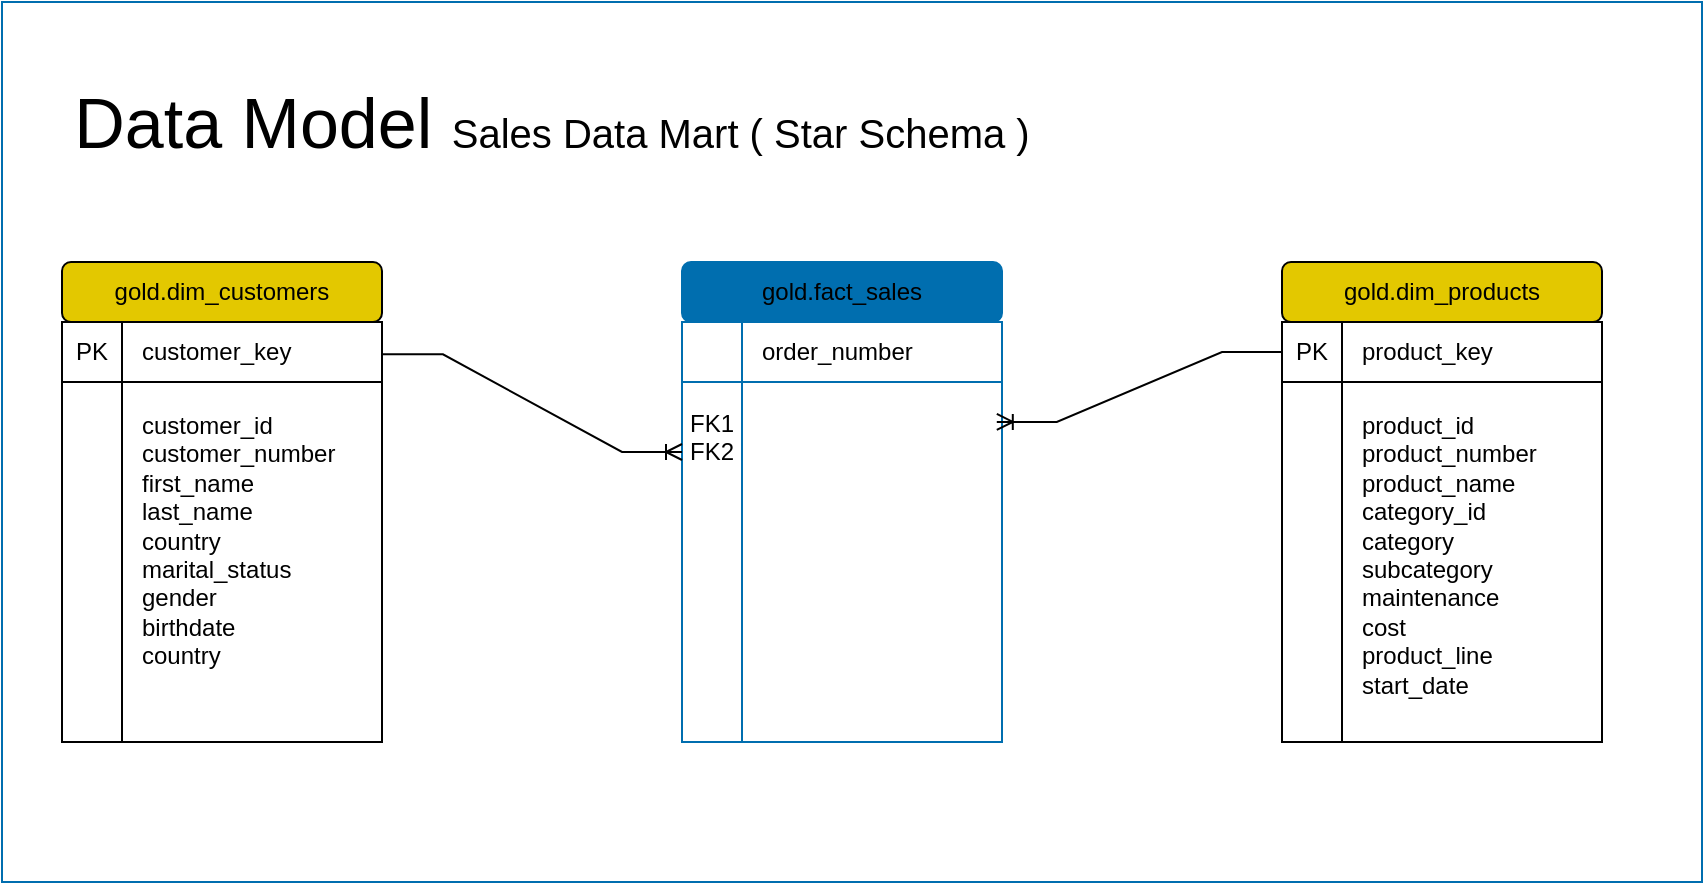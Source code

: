 <mxfile version="27.0.9">
  <diagram name="Page-1" id="qgbuB44TMR7rJGqlLMrJ">
    <mxGraphModel dx="1588" dy="1013" grid="1" gridSize="10" guides="1" tooltips="1" connect="1" arrows="1" fold="1" page="1" pageScale="1" pageWidth="850" pageHeight="1100" math="0" shadow="0">
      <root>
        <mxCell id="0" />
        <mxCell id="1" parent="0" />
        <mxCell id="JYD-wfhGwTzsFGYquKn4-1" value="" style="rounded=0;whiteSpace=wrap;html=1;strokeColor=light-dark(#006EAF, #7fc7f0);" vertex="1" parent="1">
          <mxGeometry x="140" y="170" width="850" height="440" as="geometry" />
        </mxCell>
        <mxCell id="JYD-wfhGwTzsFGYquKn4-2" value="&lt;font style=&quot;font-size: 35px;&quot;&gt;Data Model &lt;/font&gt;&lt;font style=&quot;font-size: 20px;&quot;&gt;Sales Data Mart ( Star Schema )&lt;/font&gt;" style="rounded=0;whiteSpace=wrap;html=1;strokeColor=none;" vertex="1" parent="1">
          <mxGeometry x="170" y="200" width="490" height="60" as="geometry" />
        </mxCell>
        <mxCell id="JYD-wfhGwTzsFGYquKn4-10" value="&lt;font style=&quot;color: rgb(0, 0, 0);&quot;&gt;gold.dim_customers&lt;/font&gt;" style="rounded=1;whiteSpace=wrap;html=1;fillColor=light-dark(#E3C800,#EEDD5D);" vertex="1" parent="1">
          <mxGeometry x="170" y="300" width="160" height="30" as="geometry" />
        </mxCell>
        <mxCell id="JYD-wfhGwTzsFGYquKn4-13" value="" style="shape=internalStorage;whiteSpace=wrap;html=1;backgroundOutline=1;dx=30;dy=30;strokeColor=light-dark(#000000,#EEDD5E);fillColor=default;align=left;" vertex="1" parent="1">
          <mxGeometry x="170" y="330" width="160" height="210" as="geometry" />
        </mxCell>
        <mxCell id="JYD-wfhGwTzsFGYquKn4-14" value="customer_key" style="text;html=1;align=left;verticalAlign=middle;whiteSpace=wrap;rounded=0;spacing=10;" vertex="1" parent="1">
          <mxGeometry x="200" y="330" width="110" height="30" as="geometry" />
        </mxCell>
        <mxCell id="JYD-wfhGwTzsFGYquKn4-15" value="customer_id&lt;div&gt;customer_number&lt;/div&gt;&lt;div&gt;first_name&lt;/div&gt;&lt;div&gt;last_name&lt;/div&gt;&lt;div&gt;country&lt;/div&gt;&lt;div&gt;marital_status&lt;/div&gt;&lt;div&gt;gender&lt;/div&gt;&lt;div&gt;birthdate&lt;/div&gt;&lt;div&gt;country&lt;/div&gt;" style="text;html=1;align=left;verticalAlign=top;whiteSpace=wrap;rounded=0;spacing=10;spacingTop=0;" vertex="1" parent="1">
          <mxGeometry x="200" y="360" width="130" height="180" as="geometry" />
        </mxCell>
        <mxCell id="JYD-wfhGwTzsFGYquKn4-16" value="PK" style="text;html=1;align=center;verticalAlign=middle;whiteSpace=wrap;rounded=0;" vertex="1" parent="1">
          <mxGeometry x="170" y="330" width="30" height="30" as="geometry" />
        </mxCell>
        <mxCell id="JYD-wfhGwTzsFGYquKn4-17" value="&lt;font style=&quot;color: rgb(0, 0, 0);&quot;&gt;gold.fact_sales&lt;/font&gt;" style="rounded=1;whiteSpace=wrap;html=1;fillColor=light-dark(#006EAF,#7FC7F0);fontColor=#ffffff;strokeColor=light-dark(#006EAF,#7FC7F0);" vertex="1" parent="1">
          <mxGeometry x="480" y="300" width="160" height="30" as="geometry" />
        </mxCell>
        <mxCell id="JYD-wfhGwTzsFGYquKn4-18" value="" style="shape=internalStorage;whiteSpace=wrap;html=1;backgroundOutline=1;dx=30;dy=30;strokeColor=light-dark(#006EAF, #7fc7f0);fillColor=none;align=left;fontColor=#ffffff;" vertex="1" parent="1">
          <mxGeometry x="480" y="330" width="160" height="210" as="geometry" />
        </mxCell>
        <mxCell id="JYD-wfhGwTzsFGYquKn4-19" value="order_number" style="text;html=1;align=left;verticalAlign=middle;whiteSpace=wrap;rounded=0;spacing=10;" vertex="1" parent="1">
          <mxGeometry x="510" y="330" width="110" height="30" as="geometry" />
        </mxCell>
        <mxCell id="JYD-wfhGwTzsFGYquKn4-20" value="product_key&lt;div&gt;customer_key&lt;/div&gt;&lt;div&gt;order_date&lt;/div&gt;&lt;div&gt;shipping_date&lt;/div&gt;&lt;div&gt;due_date&lt;/div&gt;&lt;div&gt;sales_amount&lt;/div&gt;&lt;div&gt;quantity&lt;/div&gt;&lt;div&gt;price&lt;/div&gt;" style="text;html=1;align=left;verticalAlign=top;whiteSpace=wrap;rounded=0;spacing=10;spacingTop=0;fillColor=none;fontColor=#ffffff;strokeColor=light-dark(#006EAF, #7fc7f0);" vertex="1" parent="1">
          <mxGeometry x="510" y="360" width="130" height="180" as="geometry" />
        </mxCell>
        <mxCell id="JYD-wfhGwTzsFGYquKn4-21" value="FK1&lt;div&gt;FK2&lt;br&gt;&lt;div&gt;&lt;br&gt;&lt;/div&gt;&lt;/div&gt;" style="text;html=1;align=center;verticalAlign=middle;whiteSpace=wrap;rounded=0;" vertex="1" parent="1">
          <mxGeometry x="480" y="380" width="30" height="30" as="geometry" />
        </mxCell>
        <mxCell id="JYD-wfhGwTzsFGYquKn4-22" value="&lt;font style=&quot;color: rgb(0, 0, 0);&quot;&gt;gold.dim_products&lt;/font&gt;" style="rounded=1;whiteSpace=wrap;html=1;fillColor=light-dark(#E3C800,#EEDD5D);" vertex="1" parent="1">
          <mxGeometry x="780" y="300" width="160" height="30" as="geometry" />
        </mxCell>
        <mxCell id="JYD-wfhGwTzsFGYquKn4-23" value="" style="shape=internalStorage;whiteSpace=wrap;html=1;backgroundOutline=1;dx=30;dy=30;strokeColor=light-dark(#000000,#EEDD5E);fillColor=default;align=left;" vertex="1" parent="1">
          <mxGeometry x="780" y="330" width="160" height="210" as="geometry" />
        </mxCell>
        <mxCell id="JYD-wfhGwTzsFGYquKn4-24" value="product_key" style="text;html=1;align=left;verticalAlign=middle;whiteSpace=wrap;rounded=0;spacing=10;" vertex="1" parent="1">
          <mxGeometry x="810" y="330" width="110" height="30" as="geometry" />
        </mxCell>
        <mxCell id="JYD-wfhGwTzsFGYquKn4-25" value="product_id&lt;div&gt;product_number&lt;/div&gt;&lt;div&gt;product_name&lt;/div&gt;&lt;div&gt;category_id&lt;/div&gt;&lt;div&gt;category&lt;/div&gt;&lt;div&gt;subcategory&lt;/div&gt;&lt;div&gt;maintenance&lt;/div&gt;&lt;div&gt;cost&lt;/div&gt;&lt;div&gt;product_line&lt;/div&gt;&lt;div&gt;start_date&lt;/div&gt;" style="text;html=1;align=left;verticalAlign=top;whiteSpace=wrap;rounded=0;spacing=10;spacingTop=0;" vertex="1" parent="1">
          <mxGeometry x="810" y="360" width="130" height="180" as="geometry" />
        </mxCell>
        <mxCell id="JYD-wfhGwTzsFGYquKn4-26" value="PK" style="text;html=1;align=center;verticalAlign=middle;whiteSpace=wrap;rounded=0;" vertex="1" parent="1">
          <mxGeometry x="780" y="330" width="30" height="30" as="geometry" />
        </mxCell>
        <mxCell id="JYD-wfhGwTzsFGYquKn4-27" value="" style="edgeStyle=entityRelationEdgeStyle;fontSize=12;html=1;endArrow=ERoneToMany;rounded=0;exitX=1.003;exitY=0.077;exitDx=0;exitDy=0;exitPerimeter=0;entryX=0;entryY=0.5;entryDx=0;entryDy=0;" edge="1" parent="1" source="JYD-wfhGwTzsFGYquKn4-13" target="JYD-wfhGwTzsFGYquKn4-21">
          <mxGeometry width="100" height="100" relative="1" as="geometry">
            <mxPoint x="670" y="520" as="sourcePoint" />
            <mxPoint x="770" y="420" as="targetPoint" />
          </mxGeometry>
        </mxCell>
        <mxCell id="JYD-wfhGwTzsFGYquKn4-28" value="" style="edgeStyle=entityRelationEdgeStyle;fontSize=12;html=1;endArrow=ERoneToMany;rounded=0;exitX=0;exitY=0.5;exitDx=0;exitDy=0;entryX=0.98;entryY=0.111;entryDx=0;entryDy=0;entryPerimeter=0;" edge="1" parent="1" source="JYD-wfhGwTzsFGYquKn4-26" target="JYD-wfhGwTzsFGYquKn4-20">
          <mxGeometry width="100" height="100" relative="1" as="geometry">
            <mxPoint x="670" y="520" as="sourcePoint" />
            <mxPoint x="770" y="420" as="targetPoint" />
          </mxGeometry>
        </mxCell>
      </root>
    </mxGraphModel>
  </diagram>
</mxfile>
